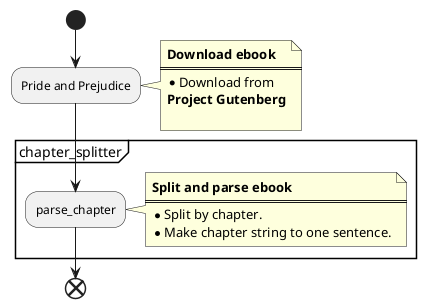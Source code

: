 @startuml

start

:Pride and Prejudice;
note right
**Download ebook**
======
* Download from
**Project Gutenberg**

end note

partition chapter_splitter {
    :parse_chapter;
    note right
    **Split and parse ebook**
    ======
    * Split by chapter.
    * Make chapter string to one sentence.
    end note
}

end

@enduml